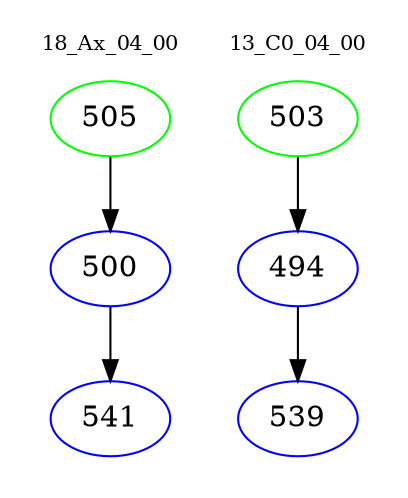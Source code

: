 digraph{
subgraph cluster_0 {
color = white
label = "18_Ax_04_00";
fontsize=10;
T0_505 [label="505", color="green"]
T0_505 -> T0_500 [color="black"]
T0_500 [label="500", color="blue"]
T0_500 -> T0_541 [color="black"]
T0_541 [label="541", color="blue"]
}
subgraph cluster_1 {
color = white
label = "13_C0_04_00";
fontsize=10;
T1_503 [label="503", color="green"]
T1_503 -> T1_494 [color="black"]
T1_494 [label="494", color="blue"]
T1_494 -> T1_539 [color="black"]
T1_539 [label="539", color="blue"]
}
}
